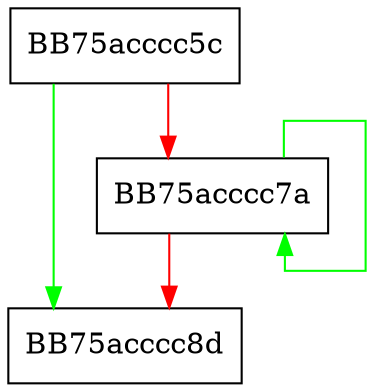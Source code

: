 digraph put {
  node [shape="box"];
  graph [splines=ortho];
  BB75acccc5c -> BB75acccc8d [color="green"];
  BB75acccc5c -> BB75acccc7a [color="red"];
  BB75acccc7a -> BB75acccc7a [color="green"];
  BB75acccc7a -> BB75acccc8d [color="red"];
}